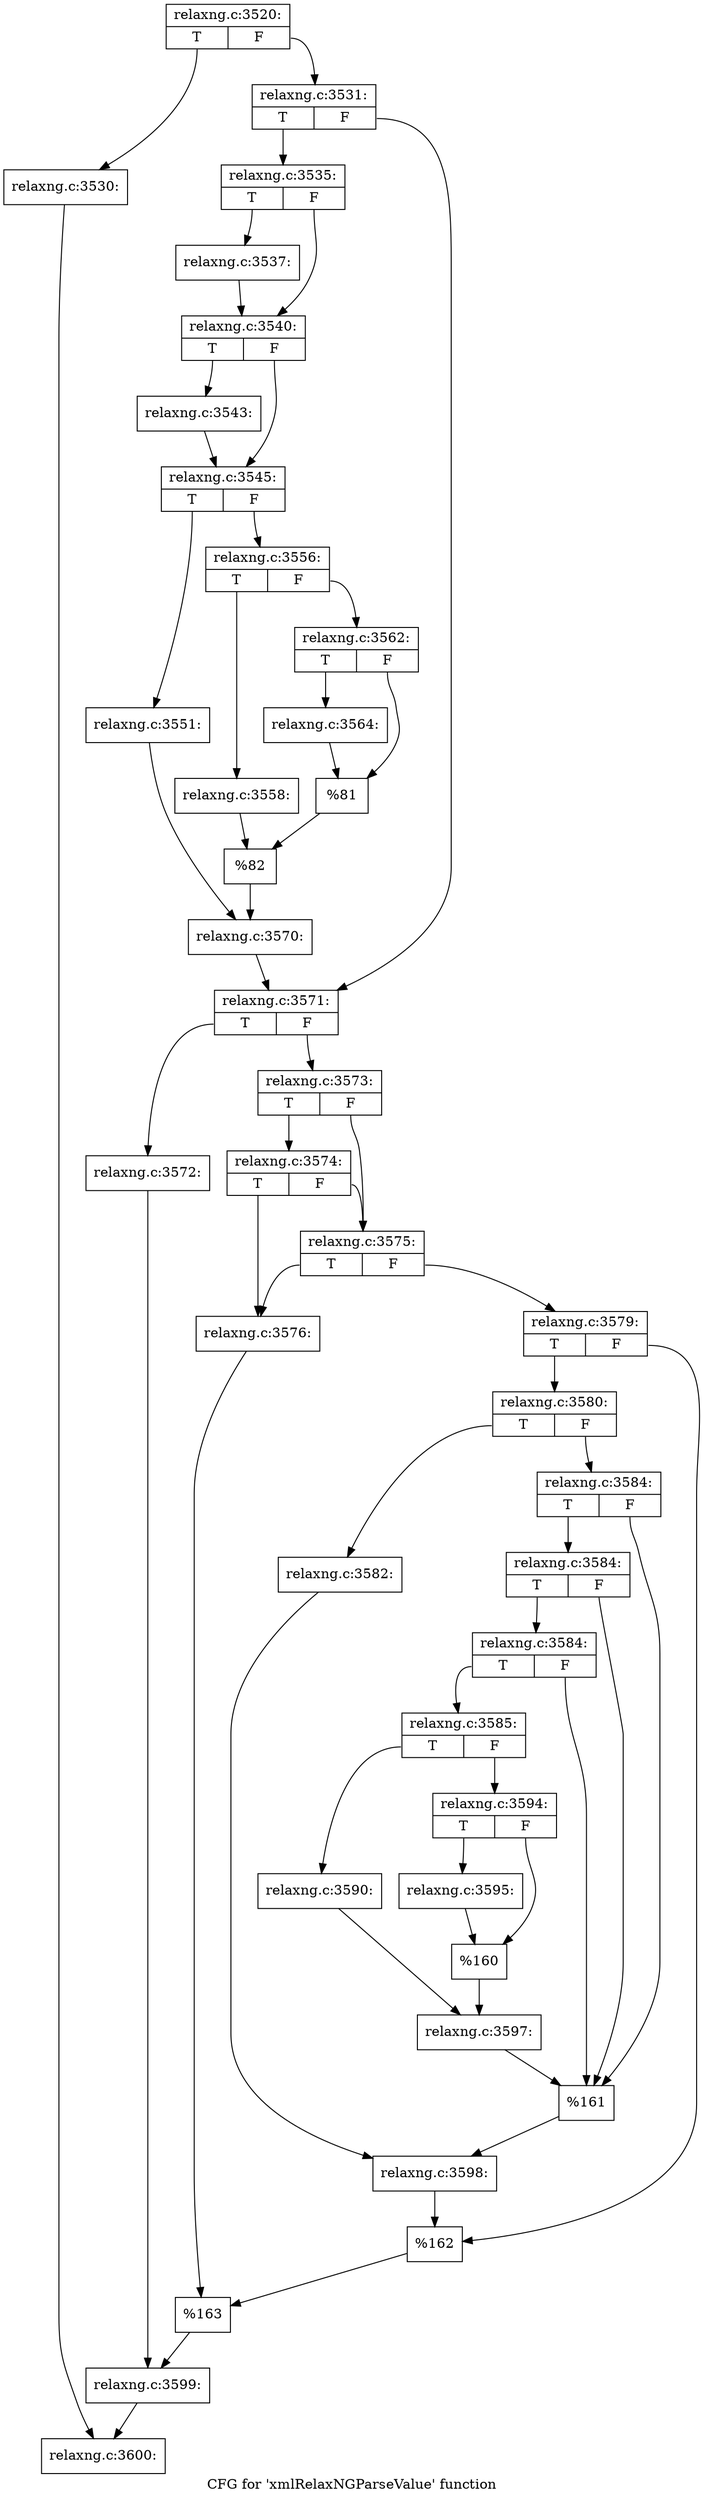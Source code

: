 digraph "CFG for 'xmlRelaxNGParseValue' function" {
	label="CFG for 'xmlRelaxNGParseValue' function";

	Node0x3ce2de0 [shape=record,label="{relaxng.c:3520:|{<s0>T|<s1>F}}"];
	Node0x3ce2de0:s0 -> Node0x3cec4b0;
	Node0x3ce2de0:s1 -> Node0x3cec500;
	Node0x3cec4b0 [shape=record,label="{relaxng.c:3530:}"];
	Node0x3cec4b0 -> Node0x3ceabb0;
	Node0x3cec500 [shape=record,label="{relaxng.c:3531:|{<s0>T|<s1>F}}"];
	Node0x3cec500:s0 -> Node0x3cece40;
	Node0x3cec500:s1 -> Node0x3cece90;
	Node0x3cece40 [shape=record,label="{relaxng.c:3535:|{<s0>T|<s1>F}}"];
	Node0x3cece40:s0 -> Node0x3ced340;
	Node0x3cece40:s1 -> Node0x3ced390;
	Node0x3ced340 [shape=record,label="{relaxng.c:3537:}"];
	Node0x3ced340 -> Node0x3ced390;
	Node0x3ced390 [shape=record,label="{relaxng.c:3540:|{<s0>T|<s1>F}}"];
	Node0x3ced390:s0 -> Node0x3cee0a0;
	Node0x3ced390:s1 -> Node0x3cee0f0;
	Node0x3cee0a0 [shape=record,label="{relaxng.c:3543:}"];
	Node0x3cee0a0 -> Node0x3cee0f0;
	Node0x3cee0f0 [shape=record,label="{relaxng.c:3545:|{<s0>T|<s1>F}}"];
	Node0x3cee0f0:s0 -> Node0x3ceef10;
	Node0x3cee0f0:s1 -> Node0x3ceefb0;
	Node0x3ceef10 [shape=record,label="{relaxng.c:3551:}"];
	Node0x3ceef10 -> Node0x3ceef60;
	Node0x3ceefb0 [shape=record,label="{relaxng.c:3556:|{<s0>T|<s1>F}}"];
	Node0x3ceefb0:s0 -> Node0x3cefcf0;
	Node0x3ceefb0:s1 -> Node0x3cefd90;
	Node0x3cefcf0 [shape=record,label="{relaxng.c:3558:}"];
	Node0x3cefcf0 -> Node0x3cefd40;
	Node0x3cefd90 [shape=record,label="{relaxng.c:3562:|{<s0>T|<s1>F}}"];
	Node0x3cefd90:s0 -> Node0x3cf0d80;
	Node0x3cefd90:s1 -> Node0x3cf0dd0;
	Node0x3cf0d80 [shape=record,label="{relaxng.c:3564:}"];
	Node0x3cf0d80 -> Node0x3cf0dd0;
	Node0x3cf0dd0 [shape=record,label="{%81}"];
	Node0x3cf0dd0 -> Node0x3cefd40;
	Node0x3cefd40 [shape=record,label="{%82}"];
	Node0x3cefd40 -> Node0x3ceef60;
	Node0x3ceef60 [shape=record,label="{relaxng.c:3570:}"];
	Node0x3ceef60 -> Node0x3cece90;
	Node0x3cece90 [shape=record,label="{relaxng.c:3571:|{<s0>T|<s1>F}}"];
	Node0x3cece90:s0 -> Node0x3cf19f0;
	Node0x3cece90:s1 -> Node0x3cf1a90;
	Node0x3cf19f0 [shape=record,label="{relaxng.c:3572:}"];
	Node0x3cf19f0 -> Node0x3cf1a40;
	Node0x3cf1a90 [shape=record,label="{relaxng.c:3573:|{<s0>T|<s1>F}}"];
	Node0x3cf1a90:s0 -> Node0x3cf2480;
	Node0x3cf1a90:s1 -> Node0x3cf2400;
	Node0x3cf2480 [shape=record,label="{relaxng.c:3574:|{<s0>T|<s1>F}}"];
	Node0x3cf2480:s0 -> Node0x3cf2310;
	Node0x3cf2480:s1 -> Node0x3cf2400;
	Node0x3cf2400 [shape=record,label="{relaxng.c:3575:|{<s0>T|<s1>F}}"];
	Node0x3cf2400:s0 -> Node0x3cf2310;
	Node0x3cf2400:s1 -> Node0x3cf23b0;
	Node0x3cf2310 [shape=record,label="{relaxng.c:3576:}"];
	Node0x3cf2310 -> Node0x3cf2360;
	Node0x3cf23b0 [shape=record,label="{relaxng.c:3579:|{<s0>T|<s1>F}}"];
	Node0x3cf23b0:s0 -> Node0x3cf3900;
	Node0x3cf23b0:s1 -> Node0x3cf3950;
	Node0x3cf3900 [shape=record,label="{relaxng.c:3580:|{<s0>T|<s1>F}}"];
	Node0x3cf3900:s0 -> Node0x3cf4010;
	Node0x3cf3900:s1 -> Node0x3cf40b0;
	Node0x3cf4010 [shape=record,label="{relaxng.c:3582:}"];
	Node0x3cf4010 -> Node0x3cf4060;
	Node0x3cf40b0 [shape=record,label="{relaxng.c:3584:|{<s0>T|<s1>F}}"];
	Node0x3cf40b0:s0 -> Node0x3cf4c20;
	Node0x3cf40b0:s1 -> Node0x3cf4b50;
	Node0x3cf4c20 [shape=record,label="{relaxng.c:3584:|{<s0>T|<s1>F}}"];
	Node0x3cf4c20:s0 -> Node0x3cf4ba0;
	Node0x3cf4c20:s1 -> Node0x3cf4b50;
	Node0x3cf4ba0 [shape=record,label="{relaxng.c:3584:|{<s0>T|<s1>F}}"];
	Node0x3cf4ba0:s0 -> Node0x3cf4b00;
	Node0x3cf4ba0:s1 -> Node0x3cf4b50;
	Node0x3cf4b00 [shape=record,label="{relaxng.c:3585:|{<s0>T|<s1>F}}"];
	Node0x3cf4b00:s0 -> Node0x3cf6220;
	Node0x3cf4b00:s1 -> Node0x3cf62c0;
	Node0x3cf6220 [shape=record,label="{relaxng.c:3590:}"];
	Node0x3cf6220 -> Node0x3cf6270;
	Node0x3cf62c0 [shape=record,label="{relaxng.c:3594:|{<s0>T|<s1>F}}"];
	Node0x3cf62c0:s0 -> Node0x3cf6f80;
	Node0x3cf62c0:s1 -> Node0x3cf6fd0;
	Node0x3cf6f80 [shape=record,label="{relaxng.c:3595:}"];
	Node0x3cf6f80 -> Node0x3cf6fd0;
	Node0x3cf6fd0 [shape=record,label="{%160}"];
	Node0x3cf6fd0 -> Node0x3cf6270;
	Node0x3cf6270 [shape=record,label="{relaxng.c:3597:}"];
	Node0x3cf6270 -> Node0x3cf4b50;
	Node0x3cf4b50 [shape=record,label="{%161}"];
	Node0x3cf4b50 -> Node0x3cf4060;
	Node0x3cf4060 [shape=record,label="{relaxng.c:3598:}"];
	Node0x3cf4060 -> Node0x3cf3950;
	Node0x3cf3950 [shape=record,label="{%162}"];
	Node0x3cf3950 -> Node0x3cf2360;
	Node0x3cf2360 [shape=record,label="{%163}"];
	Node0x3cf2360 -> Node0x3cf1a40;
	Node0x3cf1a40 [shape=record,label="{relaxng.c:3599:}"];
	Node0x3cf1a40 -> Node0x3ceabb0;
	Node0x3ceabb0 [shape=record,label="{relaxng.c:3600:}"];
}
